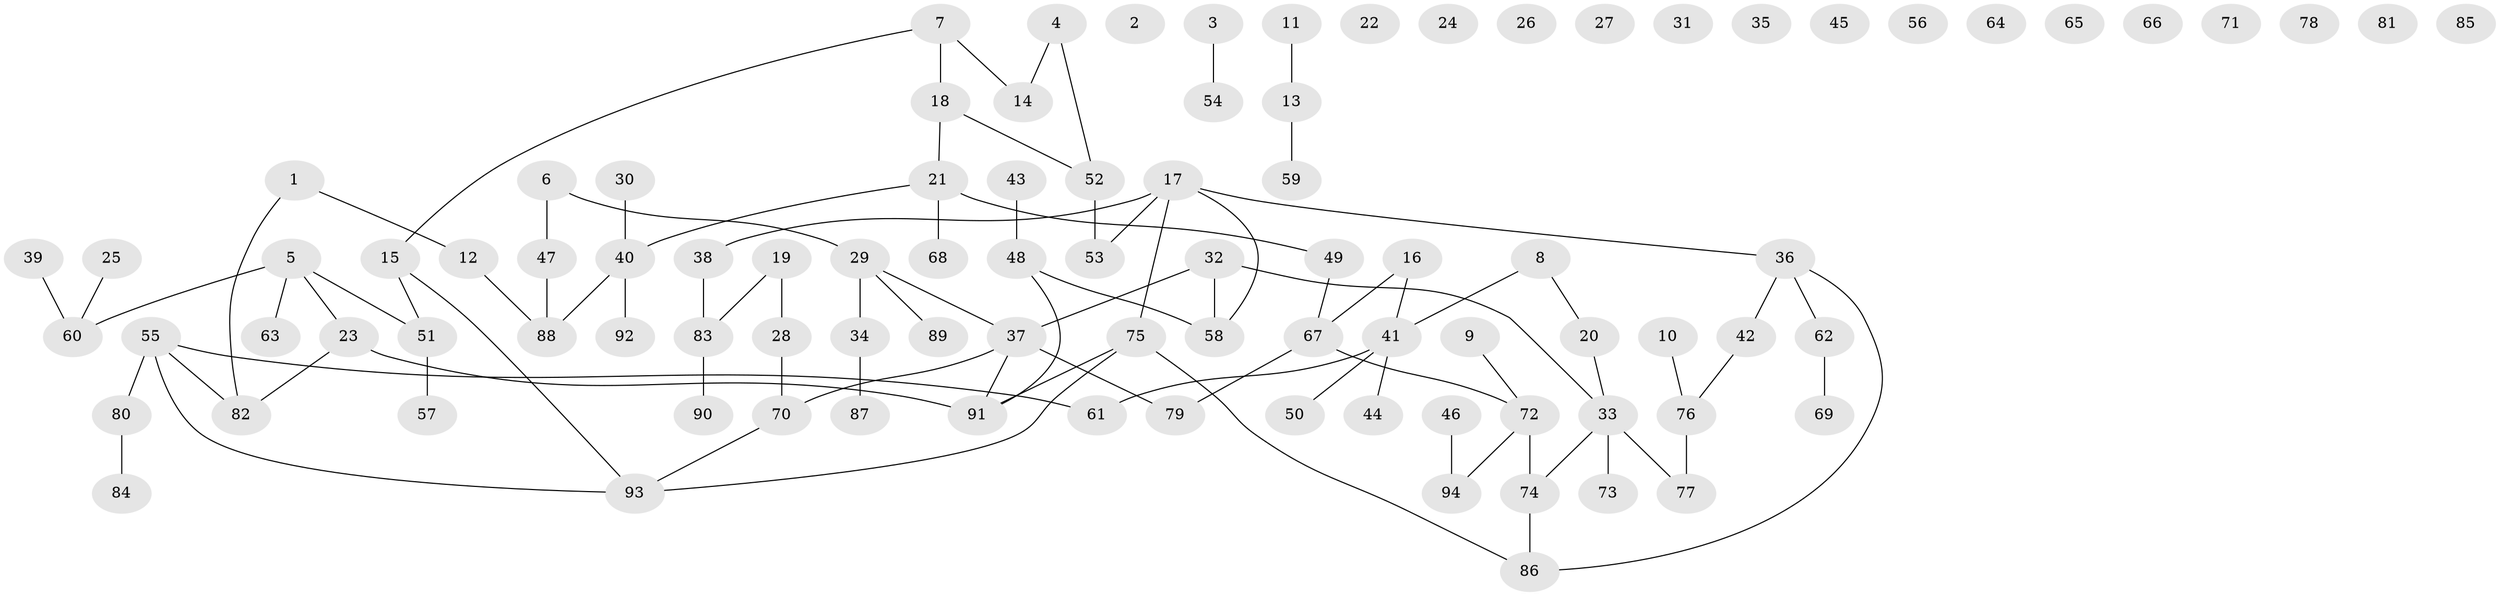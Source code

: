 // Generated by graph-tools (version 1.1) at 2025/00/03/09/25 03:00:41]
// undirected, 94 vertices, 92 edges
graph export_dot {
graph [start="1"]
  node [color=gray90,style=filled];
  1;
  2;
  3;
  4;
  5;
  6;
  7;
  8;
  9;
  10;
  11;
  12;
  13;
  14;
  15;
  16;
  17;
  18;
  19;
  20;
  21;
  22;
  23;
  24;
  25;
  26;
  27;
  28;
  29;
  30;
  31;
  32;
  33;
  34;
  35;
  36;
  37;
  38;
  39;
  40;
  41;
  42;
  43;
  44;
  45;
  46;
  47;
  48;
  49;
  50;
  51;
  52;
  53;
  54;
  55;
  56;
  57;
  58;
  59;
  60;
  61;
  62;
  63;
  64;
  65;
  66;
  67;
  68;
  69;
  70;
  71;
  72;
  73;
  74;
  75;
  76;
  77;
  78;
  79;
  80;
  81;
  82;
  83;
  84;
  85;
  86;
  87;
  88;
  89;
  90;
  91;
  92;
  93;
  94;
  1 -- 12;
  1 -- 82;
  3 -- 54;
  4 -- 14;
  4 -- 52;
  5 -- 23;
  5 -- 51;
  5 -- 60;
  5 -- 63;
  6 -- 29;
  6 -- 47;
  7 -- 14;
  7 -- 15;
  7 -- 18;
  8 -- 20;
  8 -- 41;
  9 -- 72;
  10 -- 76;
  11 -- 13;
  12 -- 88;
  13 -- 59;
  15 -- 51;
  15 -- 93;
  16 -- 41;
  16 -- 67;
  17 -- 36;
  17 -- 38;
  17 -- 53;
  17 -- 58;
  17 -- 75;
  18 -- 21;
  18 -- 52;
  19 -- 28;
  19 -- 83;
  20 -- 33;
  21 -- 40;
  21 -- 49;
  21 -- 68;
  23 -- 82;
  23 -- 91;
  25 -- 60;
  28 -- 70;
  29 -- 34;
  29 -- 37;
  29 -- 89;
  30 -- 40;
  32 -- 33;
  32 -- 37;
  32 -- 58;
  33 -- 73;
  33 -- 74;
  33 -- 77;
  34 -- 87;
  36 -- 42;
  36 -- 62;
  36 -- 86;
  37 -- 70;
  37 -- 79;
  37 -- 91;
  38 -- 83;
  39 -- 60;
  40 -- 88;
  40 -- 92;
  41 -- 44;
  41 -- 50;
  41 -- 61;
  42 -- 76;
  43 -- 48;
  46 -- 94;
  47 -- 88;
  48 -- 58;
  48 -- 91;
  49 -- 67;
  51 -- 57;
  52 -- 53;
  55 -- 61;
  55 -- 80;
  55 -- 82;
  55 -- 93;
  62 -- 69;
  67 -- 72;
  67 -- 79;
  70 -- 93;
  72 -- 74;
  72 -- 94;
  74 -- 86;
  75 -- 86;
  75 -- 91;
  75 -- 93;
  76 -- 77;
  80 -- 84;
  83 -- 90;
}
